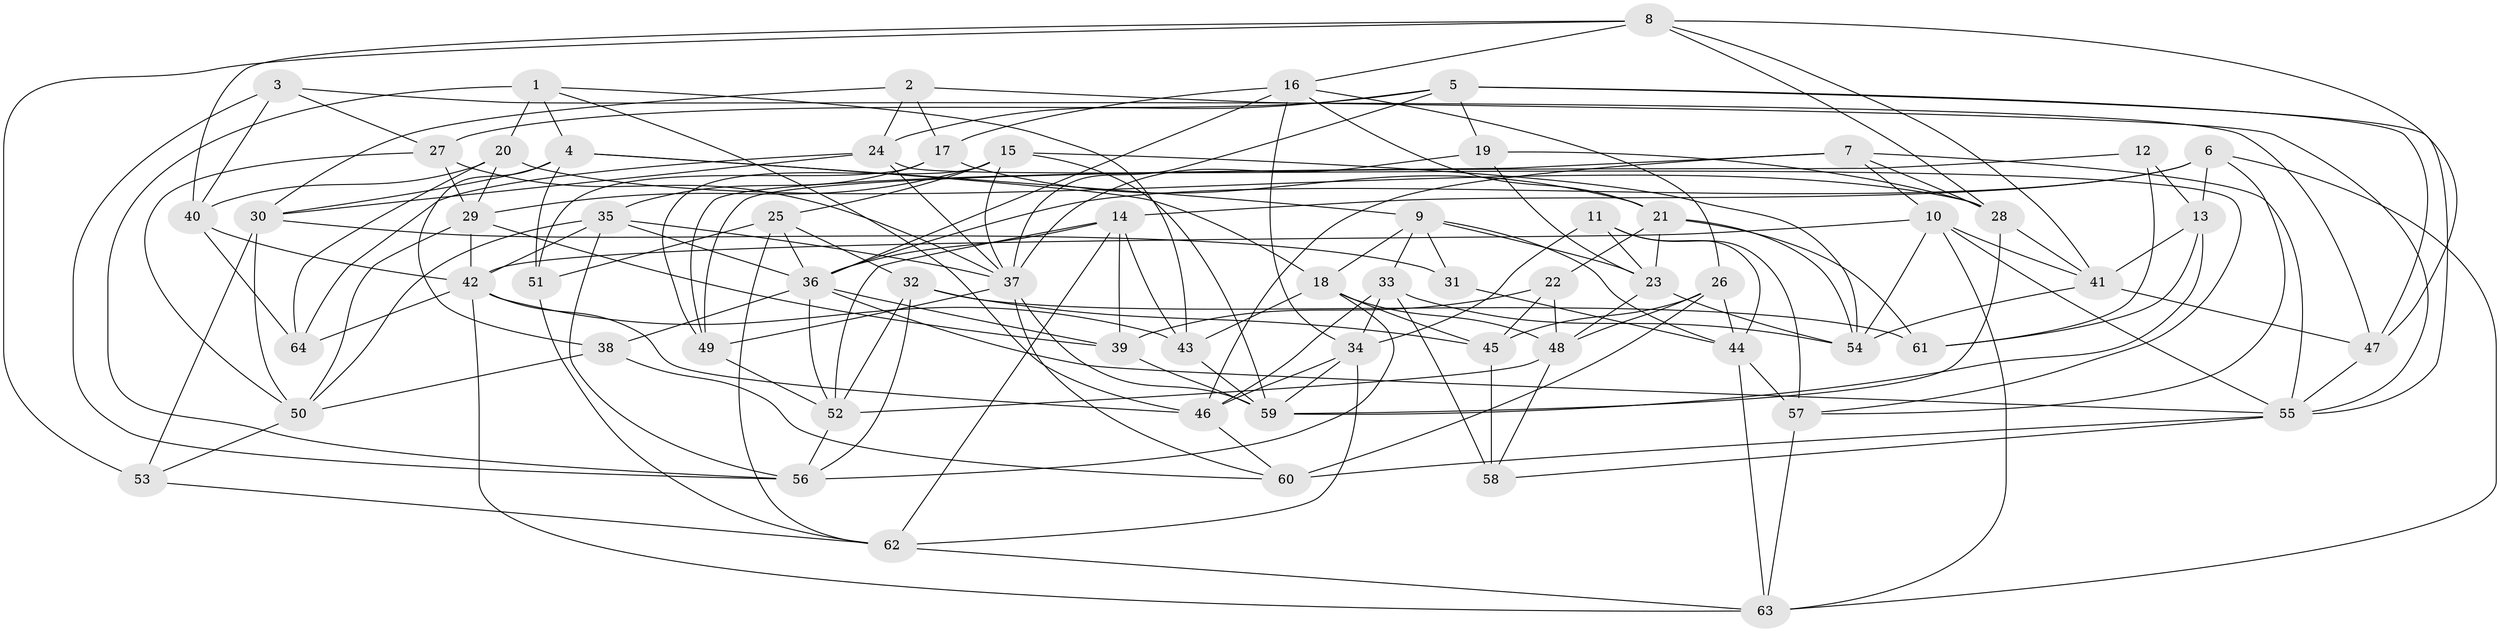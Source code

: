 // original degree distribution, {4: 1.0}
// Generated by graph-tools (version 1.1) at 2025/38/03/04/25 23:38:05]
// undirected, 64 vertices, 174 edges
graph export_dot {
  node [color=gray90,style=filled];
  1;
  2;
  3;
  4;
  5;
  6;
  7;
  8;
  9;
  10;
  11;
  12;
  13;
  14;
  15;
  16;
  17;
  18;
  19;
  20;
  21;
  22;
  23;
  24;
  25;
  26;
  27;
  28;
  29;
  30;
  31;
  32;
  33;
  34;
  35;
  36;
  37;
  38;
  39;
  40;
  41;
  42;
  43;
  44;
  45;
  46;
  47;
  48;
  49;
  50;
  51;
  52;
  53;
  54;
  55;
  56;
  57;
  58;
  59;
  60;
  61;
  62;
  63;
  64;
  1 -- 4 [weight=1.0];
  1 -- 20 [weight=2.0];
  1 -- 43 [weight=1.0];
  1 -- 46 [weight=1.0];
  1 -- 56 [weight=1.0];
  2 -- 17 [weight=1.0];
  2 -- 24 [weight=1.0];
  2 -- 30 [weight=1.0];
  2 -- 55 [weight=1.0];
  3 -- 27 [weight=1.0];
  3 -- 40 [weight=1.0];
  3 -- 47 [weight=1.0];
  3 -- 56 [weight=1.0];
  4 -- 9 [weight=1.0];
  4 -- 18 [weight=1.0];
  4 -- 30 [weight=1.0];
  4 -- 38 [weight=1.0];
  4 -- 51 [weight=1.0];
  5 -- 19 [weight=1.0];
  5 -- 24 [weight=1.0];
  5 -- 27 [weight=1.0];
  5 -- 37 [weight=1.0];
  5 -- 47 [weight=1.0];
  5 -- 55 [weight=1.0];
  6 -- 13 [weight=1.0];
  6 -- 14 [weight=1.0];
  6 -- 36 [weight=2.0];
  6 -- 57 [weight=1.0];
  6 -- 63 [weight=1.0];
  7 -- 10 [weight=1.0];
  7 -- 28 [weight=1.0];
  7 -- 46 [weight=1.0];
  7 -- 49 [weight=2.0];
  7 -- 55 [weight=1.0];
  8 -- 16 [weight=1.0];
  8 -- 28 [weight=1.0];
  8 -- 40 [weight=2.0];
  8 -- 41 [weight=1.0];
  8 -- 47 [weight=2.0];
  8 -- 53 [weight=1.0];
  9 -- 18 [weight=1.0];
  9 -- 23 [weight=1.0];
  9 -- 31 [weight=1.0];
  9 -- 33 [weight=1.0];
  9 -- 44 [weight=1.0];
  10 -- 41 [weight=1.0];
  10 -- 42 [weight=1.0];
  10 -- 54 [weight=1.0];
  10 -- 55 [weight=1.0];
  10 -- 63 [weight=1.0];
  11 -- 23 [weight=1.0];
  11 -- 34 [weight=1.0];
  11 -- 44 [weight=1.0];
  11 -- 57 [weight=1.0];
  12 -- 13 [weight=1.0];
  12 -- 49 [weight=1.0];
  12 -- 61 [weight=2.0];
  13 -- 41 [weight=1.0];
  13 -- 59 [weight=2.0];
  13 -- 61 [weight=1.0];
  14 -- 36 [weight=1.0];
  14 -- 39 [weight=1.0];
  14 -- 43 [weight=1.0];
  14 -- 52 [weight=1.0];
  14 -- 62 [weight=1.0];
  15 -- 25 [weight=1.0];
  15 -- 29 [weight=1.0];
  15 -- 37 [weight=1.0];
  15 -- 49 [weight=1.0];
  15 -- 54 [weight=1.0];
  15 -- 59 [weight=1.0];
  16 -- 17 [weight=1.0];
  16 -- 21 [weight=1.0];
  16 -- 26 [weight=1.0];
  16 -- 34 [weight=1.0];
  16 -- 36 [weight=1.0];
  17 -- 21 [weight=1.0];
  17 -- 35 [weight=1.0];
  17 -- 51 [weight=2.0];
  18 -- 43 [weight=1.0];
  18 -- 45 [weight=1.0];
  18 -- 48 [weight=1.0];
  18 -- 56 [weight=1.0];
  19 -- 23 [weight=1.0];
  19 -- 28 [weight=1.0];
  19 -- 37 [weight=1.0];
  20 -- 28 [weight=1.0];
  20 -- 29 [weight=1.0];
  20 -- 40 [weight=1.0];
  20 -- 64 [weight=1.0];
  21 -- 22 [weight=1.0];
  21 -- 23 [weight=1.0];
  21 -- 54 [weight=1.0];
  21 -- 61 [weight=1.0];
  22 -- 39 [weight=1.0];
  22 -- 45 [weight=1.0];
  22 -- 48 [weight=1.0];
  23 -- 48 [weight=1.0];
  23 -- 54 [weight=1.0];
  24 -- 30 [weight=1.0];
  24 -- 37 [weight=1.0];
  24 -- 57 [weight=1.0];
  24 -- 64 [weight=1.0];
  25 -- 32 [weight=1.0];
  25 -- 36 [weight=1.0];
  25 -- 51 [weight=2.0];
  25 -- 62 [weight=1.0];
  26 -- 44 [weight=1.0];
  26 -- 45 [weight=1.0];
  26 -- 48 [weight=1.0];
  26 -- 60 [weight=2.0];
  27 -- 29 [weight=1.0];
  27 -- 37 [weight=2.0];
  27 -- 50 [weight=1.0];
  28 -- 41 [weight=1.0];
  28 -- 59 [weight=1.0];
  29 -- 39 [weight=1.0];
  29 -- 42 [weight=1.0];
  29 -- 50 [weight=1.0];
  30 -- 31 [weight=1.0];
  30 -- 50 [weight=1.0];
  30 -- 53 [weight=1.0];
  31 -- 44 [weight=2.0];
  32 -- 45 [weight=1.0];
  32 -- 52 [weight=1.0];
  32 -- 56 [weight=1.0];
  32 -- 61 [weight=2.0];
  33 -- 34 [weight=1.0];
  33 -- 46 [weight=1.0];
  33 -- 54 [weight=1.0];
  33 -- 58 [weight=2.0];
  34 -- 46 [weight=1.0];
  34 -- 59 [weight=1.0];
  34 -- 62 [weight=1.0];
  35 -- 36 [weight=1.0];
  35 -- 37 [weight=1.0];
  35 -- 42 [weight=1.0];
  35 -- 50 [weight=1.0];
  35 -- 56 [weight=1.0];
  36 -- 38 [weight=1.0];
  36 -- 39 [weight=1.0];
  36 -- 52 [weight=1.0];
  36 -- 55 [weight=1.0];
  37 -- 49 [weight=1.0];
  37 -- 59 [weight=1.0];
  37 -- 60 [weight=1.0];
  38 -- 50 [weight=1.0];
  38 -- 60 [weight=1.0];
  39 -- 59 [weight=2.0];
  40 -- 42 [weight=1.0];
  40 -- 64 [weight=1.0];
  41 -- 47 [weight=1.0];
  41 -- 54 [weight=1.0];
  42 -- 43 [weight=1.0];
  42 -- 46 [weight=1.0];
  42 -- 63 [weight=1.0];
  42 -- 64 [weight=1.0];
  43 -- 59 [weight=2.0];
  44 -- 57 [weight=2.0];
  44 -- 63 [weight=1.0];
  45 -- 58 [weight=2.0];
  46 -- 60 [weight=1.0];
  47 -- 55 [weight=1.0];
  48 -- 52 [weight=1.0];
  48 -- 58 [weight=1.0];
  49 -- 52 [weight=1.0];
  50 -- 53 [weight=1.0];
  51 -- 62 [weight=1.0];
  52 -- 56 [weight=1.0];
  53 -- 62 [weight=1.0];
  55 -- 58 [weight=1.0];
  55 -- 60 [weight=1.0];
  57 -- 63 [weight=1.0];
  62 -- 63 [weight=1.0];
}

